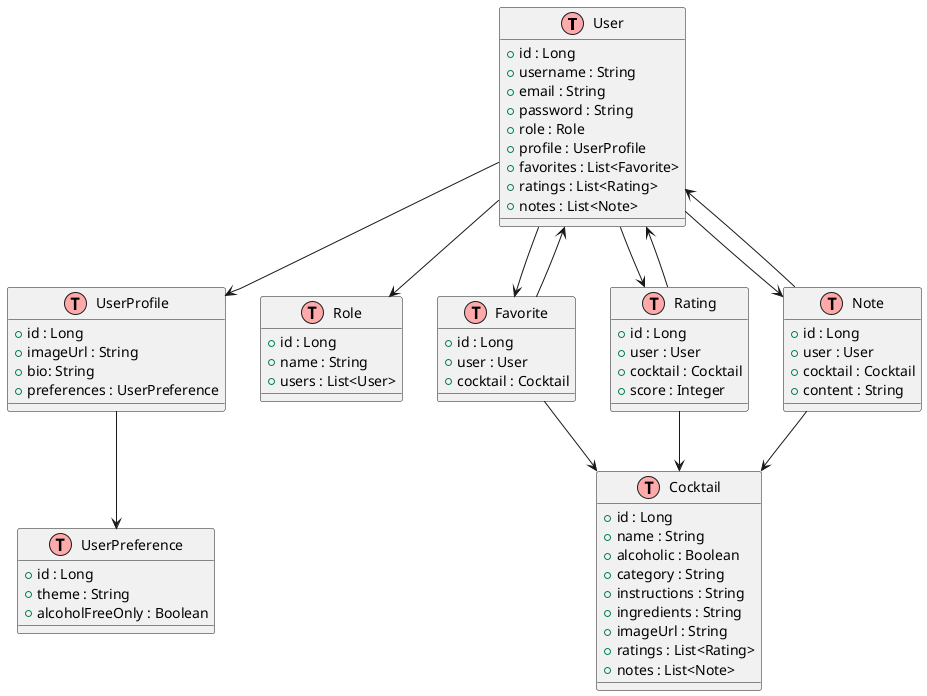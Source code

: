 @startuml
!define Table(name,desc) class name as "desc" << (T,#FFAAAA) >>

' Tabellen
Table(User, "User") {
    +id : Long
    +username : String
    +email : String
    +password : String
    +role : Role
    +profile : UserProfile
    +favorites : List<Favorite>
    +ratings : List<Rating>
    +notes : List<Note>
}

Table(UserProfile, "UserProfile") {
    +id : Long
    +imageUrl : String
    +bio: String
    +preferences : UserPreference
}

Table(UserPreference, "UserPreference") {
    +id : Long
    +theme : String
    +alcoholFreeOnly : Boolean
}

Table(Role, "Role") {
    +id : Long
    +name : String
    +users : List<User>
}

Table(Cocktail, "Cocktail") {
    +id : Long
    +name : String
    +alcoholic : Boolean
    +category : String
    +instructions : String
    +ingredients : String
    +imageUrl : String
    +ratings : List<Rating>
    +notes : List<Note>
}

Table(Favorite, "Favorite") {
    +id : Long
    +user : User
    +cocktail : Cocktail
}

Table(Rating, "Rating") {
    +id : Long
    +user : User
    +cocktail : Cocktail
    +score : Integer
}

Table(Note, "Note") {
    +id : Long
    +user : User
    +cocktail : Cocktail
    +content : String
}

' Relaties
User --> Role
User --> UserProfile
User --> Favorite
User --> Rating
User --> Note

UserProfile --> UserPreference

Favorite --> User
Favorite --> Cocktail

Rating --> User
Rating --> Cocktail

Note --> User
Note --> Cocktail

@enduml
